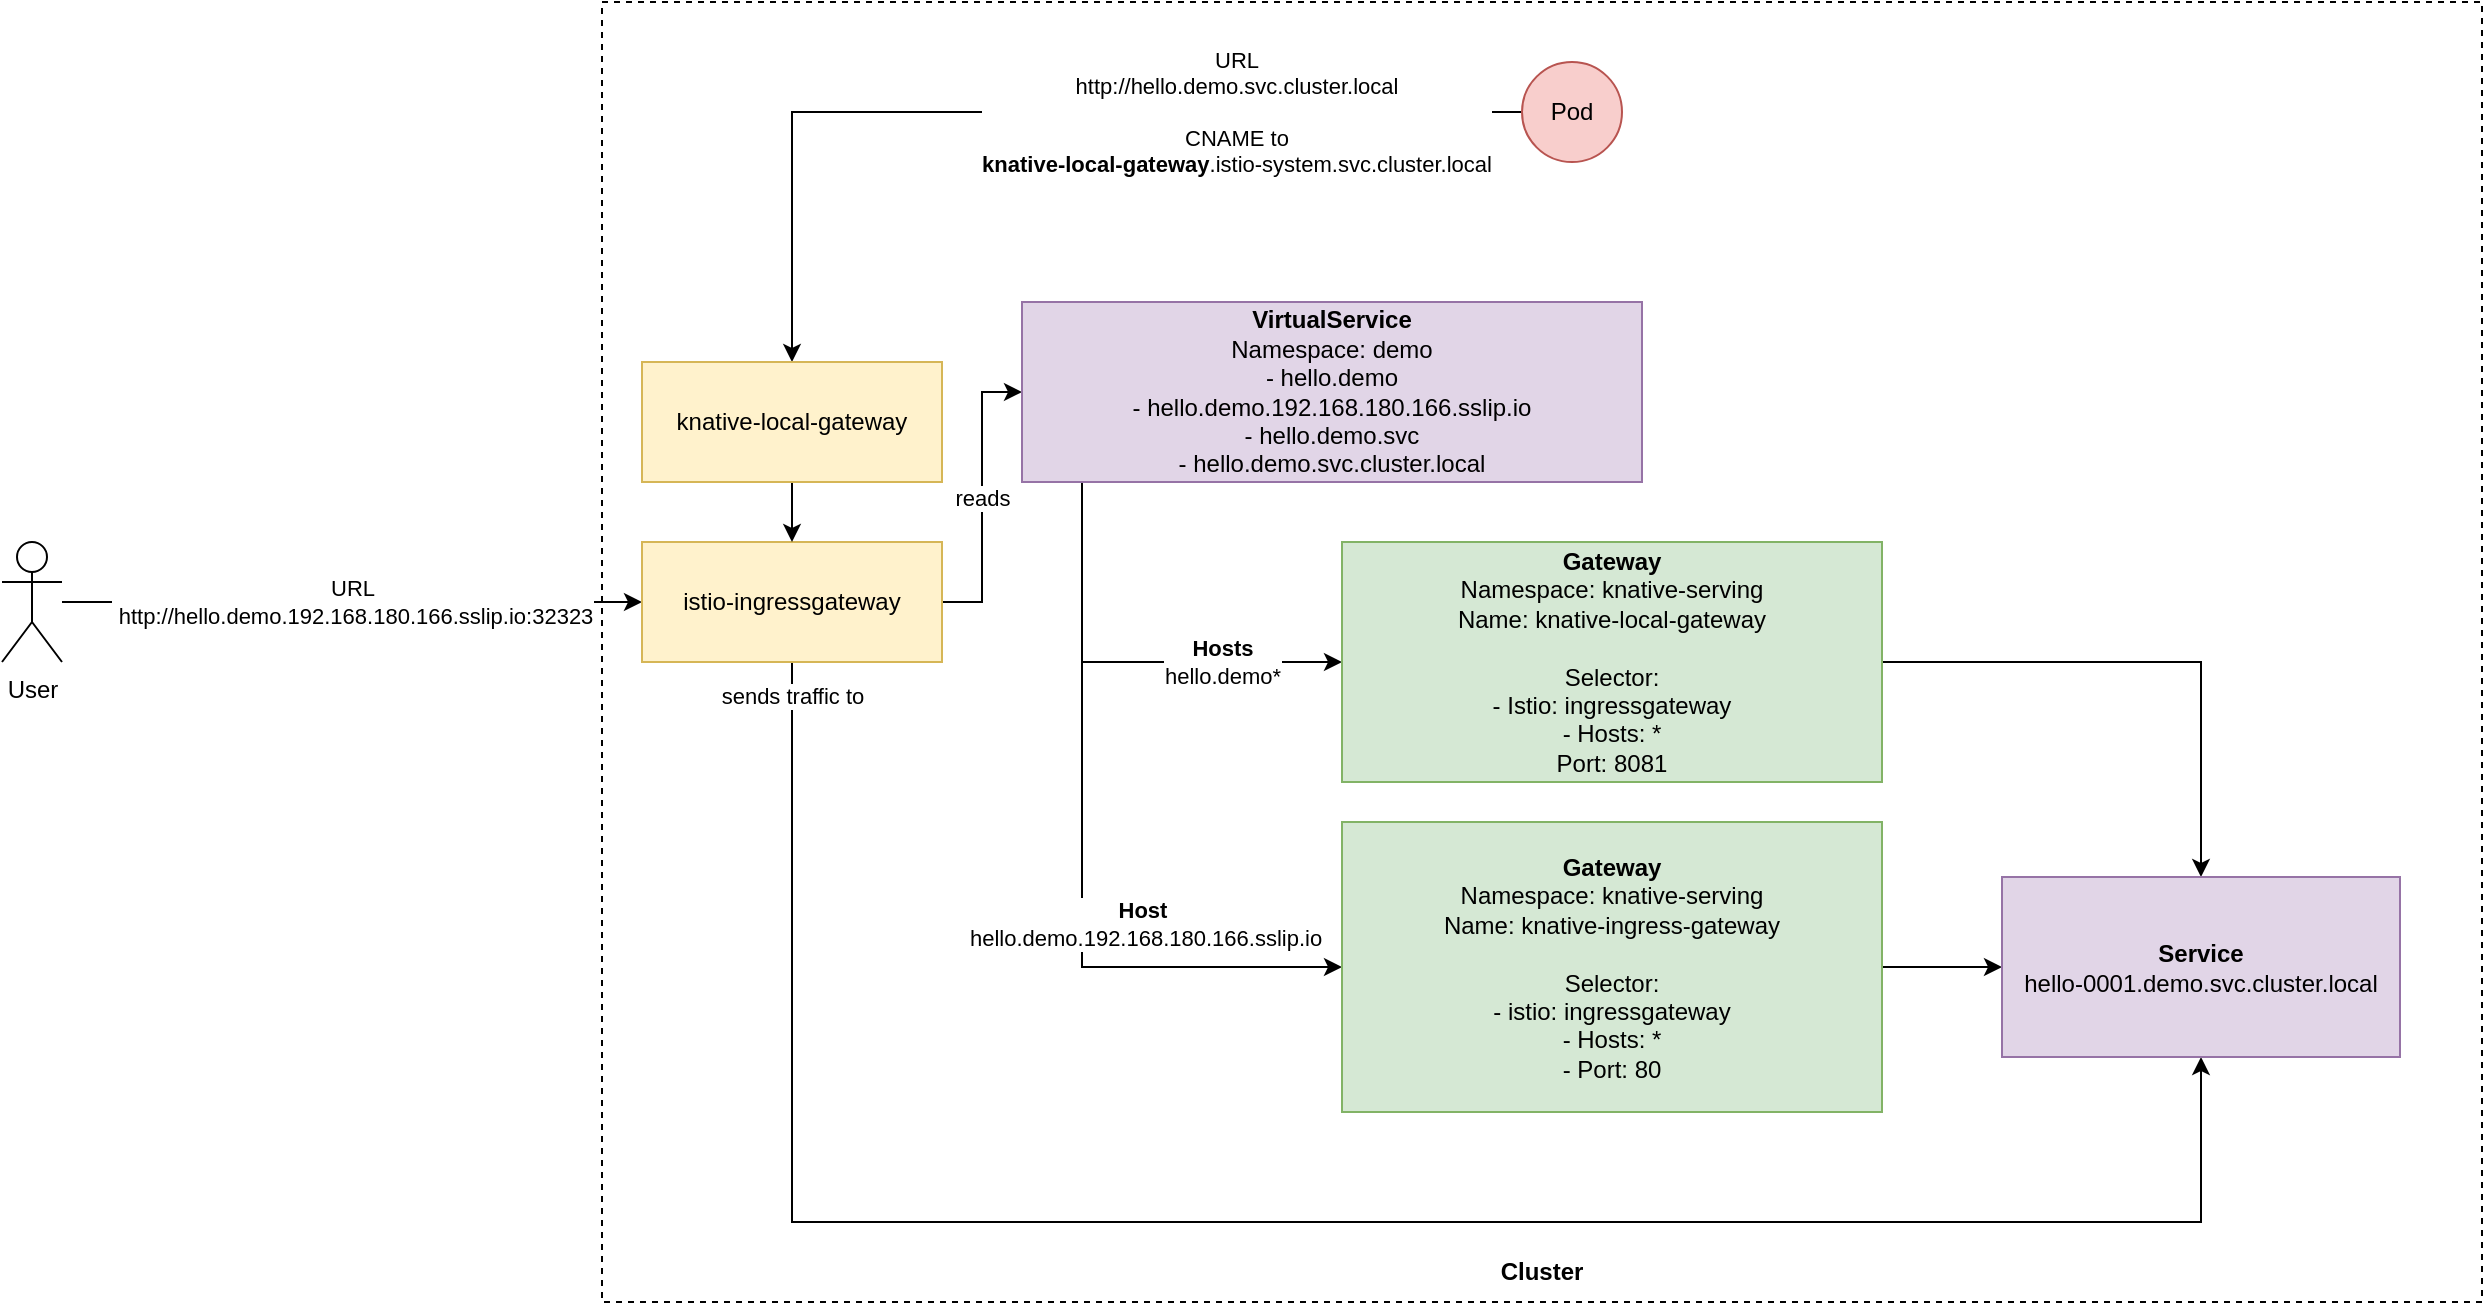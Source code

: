 <mxfile version="20.3.0" type="device"><diagram id="23iRSUPoRavnBvh4doch" name="Page-1"><mxGraphModel dx="1477" dy="920" grid="1" gridSize="10" guides="1" tooltips="1" connect="1" arrows="1" fold="1" page="1" pageScale="1" pageWidth="827" pageHeight="1169" math="0" shadow="0"><root><mxCell id="0"/><mxCell id="1" parent="0"/><mxCell id="19" value="&lt;br&gt;&lt;br&gt;&lt;br&gt;&lt;br&gt;&lt;br&gt;&lt;br&gt;&lt;br&gt;&lt;br&gt;&lt;br&gt;&lt;br&gt;&lt;br&gt;&lt;br&gt;&lt;br&gt;&lt;br&gt;&lt;br&gt;&lt;br&gt;&lt;br&gt;&lt;br&gt;&lt;br&gt;&lt;br&gt;&lt;br&gt;&lt;br&gt;&lt;br&gt;&lt;br&gt;&lt;br&gt;&lt;br&gt;&lt;br&gt;&lt;br&gt;&lt;br&gt;&lt;br&gt;&lt;br&gt;&lt;br&gt;&lt;br&gt;&lt;br&gt;&lt;br&gt;&lt;br&gt;&lt;br&gt;&lt;br&gt;&lt;br&gt;&lt;br&gt;&lt;br&gt;&lt;br&gt;&lt;b&gt;&lt;br&gt;Cluster&lt;/b&gt;" style="rounded=0;whiteSpace=wrap;html=1;fillColor=none;dashed=1;" parent="1" vertex="1"><mxGeometry x="450" y="40" width="940" height="650" as="geometry"/></mxCell><mxCell id="4" value="URL&lt;br&gt;&amp;nbsp;http://hello.demo.192.168.180.166.sslip.io:32323" style="edgeStyle=orthogonalEdgeStyle;rounded=0;orthogonalLoop=1;jettySize=auto;html=1;entryX=0;entryY=0.5;entryDx=0;entryDy=0;" parent="1" source="2" target="3" edge="1"><mxGeometry relative="1" as="geometry"/></mxCell><mxCell id="2" value="User" style="shape=umlActor;verticalLabelPosition=bottom;verticalAlign=top;html=1;outlineConnect=0;" parent="1" vertex="1"><mxGeometry x="150" y="310" width="30" height="60" as="geometry"/></mxCell><mxCell id="16" value="reads" style="edgeStyle=orthogonalEdgeStyle;rounded=0;orthogonalLoop=1;jettySize=auto;html=1;entryX=0;entryY=0.5;entryDx=0;entryDy=0;" parent="1" source="3" target="5" edge="1"><mxGeometry relative="1" as="geometry"/></mxCell><mxCell id="17" value="sends traffic to" style="edgeStyle=orthogonalEdgeStyle;rounded=0;orthogonalLoop=1;jettySize=auto;html=1;entryX=0.5;entryY=1;entryDx=0;entryDy=0;" parent="1" source="3" target="8" edge="1"><mxGeometry x="-0.968" relative="1" as="geometry"><Array as="points"><mxPoint x="545" y="650"/><mxPoint x="1250" y="650"/></Array><mxPoint as="offset"/></mxGeometry></mxCell><mxCell id="3" value="istio-ingressgateway" style="rounded=0;whiteSpace=wrap;html=1;fillColor=#fff2cc;strokeColor=#d6b656;" parent="1" vertex="1"><mxGeometry x="470" y="310" width="150" height="60" as="geometry"/></mxCell><mxCell id="10" value="&lt;b style=&quot;color: rgb(0, 0, 0); font-family: Helvetica; font-size: 11px; font-style: normal; font-variant-ligatures: normal; font-variant-caps: normal; letter-spacing: normal; orphans: 2; text-align: center; text-indent: 0px; text-transform: none; widows: 2; word-spacing: 0px; -webkit-text-stroke-width: 0px; text-decoration-thickness: initial; text-decoration-style: initial; text-decoration-color: initial;&quot;&gt;Host&lt;/b&gt;&lt;br style=&quot;color: rgb(0, 0, 0); font-family: Helvetica; font-size: 11px; font-style: normal; font-variant-ligatures: normal; font-variant-caps: normal; font-weight: 400; letter-spacing: normal; orphans: 2; text-align: center; text-indent: 0px; text-transform: none; widows: 2; word-spacing: 0px; -webkit-text-stroke-width: 0px; text-decoration-thickness: initial; text-decoration-style: initial; text-decoration-color: initial;&quot;&gt;&lt;span style=&quot;color: rgb(0, 0, 0); font-family: Helvetica; font-size: 11px; font-style: normal; font-variant-ligatures: normal; font-variant-caps: normal; font-weight: 400; letter-spacing: normal; orphans: 2; text-align: center; text-indent: 0px; text-transform: none; widows: 2; word-spacing: 0px; -webkit-text-stroke-width: 0px; background-color: rgb(255, 255, 255); text-decoration-thickness: initial; text-decoration-style: initial; text-decoration-color: initial; float: none; display: inline !important;&quot;&gt;&amp;nbsp;hello.demo.192.168.180.166.sslip.io&lt;/span&gt;" style="edgeStyle=orthogonalEdgeStyle;rounded=0;orthogonalLoop=1;jettySize=auto;html=1;entryX=0;entryY=0.5;entryDx=0;entryDy=0;" parent="1" source="5" target="7" edge="1"><mxGeometry x="0.463" y="23" relative="1" as="geometry"><Array as="points"><mxPoint x="690" y="523"/></Array><mxPoint y="1" as="offset"/></mxGeometry></mxCell><mxCell id="11" value="&lt;b style=&quot;color: rgb(0, 0, 0); font-family: Helvetica; font-size: 11px; font-style: normal; font-variant-ligatures: normal; font-variant-caps: normal; letter-spacing: normal; orphans: 2; text-align: center; text-indent: 0px; text-transform: none; widows: 2; word-spacing: 0px; -webkit-text-stroke-width: 0px; text-decoration-thickness: initial; text-decoration-style: initial; text-decoration-color: initial;&quot;&gt;Hosts&lt;br&gt;&lt;/b&gt;&lt;span style=&quot;color: rgb(0, 0, 0); font-family: Helvetica; font-size: 11px; font-style: normal; font-variant-ligatures: normal; font-variant-caps: normal; font-weight: 400; letter-spacing: normal; orphans: 2; text-align: center; text-indent: 0px; text-transform: none; widows: 2; word-spacing: 0px; -webkit-text-stroke-width: 0px; background-color: rgb(255, 255, 255); text-decoration-thickness: initial; text-decoration-style: initial; text-decoration-color: initial; float: none; display: inline !important;&quot;&gt;hello.demo*&lt;/span&gt;" style="edgeStyle=orthogonalEdgeStyle;rounded=0;orthogonalLoop=1;jettySize=auto;html=1;entryX=0;entryY=0.5;entryDx=0;entryDy=0;" parent="1" source="5" target="6" edge="1"><mxGeometry x="0.455" relative="1" as="geometry"><Array as="points"><mxPoint x="690" y="370"/></Array><mxPoint as="offset"/></mxGeometry></mxCell><mxCell id="5" value="&lt;b&gt;VirtualService&lt;/b&gt;&lt;br&gt;Namespace: demo&lt;br&gt;- hello.demo&lt;br&gt;- hello.demo.192.168.180.166.sslip.io&lt;br&gt;- hello.demo.svc&lt;br&gt;- hello.demo.svc.cluster.local" style="rounded=0;whiteSpace=wrap;html=1;fillColor=#e1d5e7;strokeColor=#9673a6;" parent="1" vertex="1"><mxGeometry x="660" y="190" width="310" height="90" as="geometry"/></mxCell><mxCell id="12" value="" style="edgeStyle=orthogonalEdgeStyle;rounded=0;orthogonalLoop=1;jettySize=auto;html=1;" parent="1" source="6" target="8" edge="1"><mxGeometry relative="1" as="geometry"/></mxCell><mxCell id="6" value="&lt;b&gt;Gateway&lt;/b&gt;&lt;br&gt;Namespace: knative-serving&lt;br&gt;Name: knative-local-gateway&lt;br&gt;&lt;br&gt;Selector:&lt;br&gt;- Istio: ingressgateway&lt;br&gt;- Hosts: *&lt;br&gt;Port: 8081" style="rounded=0;whiteSpace=wrap;html=1;fillColor=#d5e8d4;strokeColor=#82b366;" parent="1" vertex="1"><mxGeometry x="820" y="310" width="270" height="120" as="geometry"/></mxCell><mxCell id="13" value="" style="edgeStyle=orthogonalEdgeStyle;rounded=0;orthogonalLoop=1;jettySize=auto;html=1;entryX=0;entryY=0.5;entryDx=0;entryDy=0;" parent="1" source="7" target="8" edge="1"><mxGeometry relative="1" as="geometry"/></mxCell><mxCell id="7" value="&lt;b&gt;Gateway&lt;/b&gt;&lt;br&gt;Namespace: knative-serving&lt;br&gt;Name: knative-ingress-gateway&lt;br&gt;&lt;br&gt;Selector: &lt;br&gt;- istio: ingressgateway&lt;br&gt;- Hosts: *&lt;br&gt;- Port: 80" style="rounded=0;whiteSpace=wrap;html=1;fillColor=#d5e8d4;strokeColor=#82b366;" parent="1" vertex="1"><mxGeometry x="820" y="450" width="270" height="145" as="geometry"/></mxCell><mxCell id="8" value="&lt;b&gt;Service&lt;br&gt;&lt;/b&gt;hello-0001.demo.svc.cluster.local" style="rounded=0;whiteSpace=wrap;html=1;fillColor=#e1d5e7;strokeColor=#9673a6;" parent="1" vertex="1"><mxGeometry x="1150" y="477.5" width="199" height="90" as="geometry"/></mxCell><mxCell id="21" value="URL&lt;br&gt;http://hello.demo.svc.cluster.local&lt;br&gt;&lt;br&gt;CNAME to&lt;br&gt;&lt;b&gt;knative-local-gateway&lt;/b&gt;.istio-system.svc.cluster.local" style="edgeStyle=orthogonalEdgeStyle;rounded=0;orthogonalLoop=1;jettySize=auto;html=1;entryX=0.5;entryY=0;entryDx=0;entryDy=0;" parent="1" source="20" target="5ZWA2eTORF3A8FF0t7DI-21" edge="1"><mxGeometry x="-0.414" relative="1" as="geometry"><mxPoint as="offset"/></mxGeometry></mxCell><mxCell id="20" value="Pod" style="ellipse;whiteSpace=wrap;html=1;aspect=fixed;fillColor=#f8cecc;strokeColor=#b85450;" parent="1" vertex="1"><mxGeometry x="910" y="70" width="50" height="50" as="geometry"/></mxCell><mxCell id="5ZWA2eTORF3A8FF0t7DI-22" style="edgeStyle=orthogonalEdgeStyle;rounded=0;orthogonalLoop=1;jettySize=auto;html=1;" edge="1" parent="1" source="5ZWA2eTORF3A8FF0t7DI-21" target="3"><mxGeometry relative="1" as="geometry"/></mxCell><mxCell id="5ZWA2eTORF3A8FF0t7DI-21" value="knative-local-gateway" style="rounded=0;whiteSpace=wrap;html=1;fillColor=#fff2cc;strokeColor=#d6b656;" vertex="1" parent="1"><mxGeometry x="470" y="220" width="150" height="60" as="geometry"/></mxCell></root></mxGraphModel></diagram></mxfile>